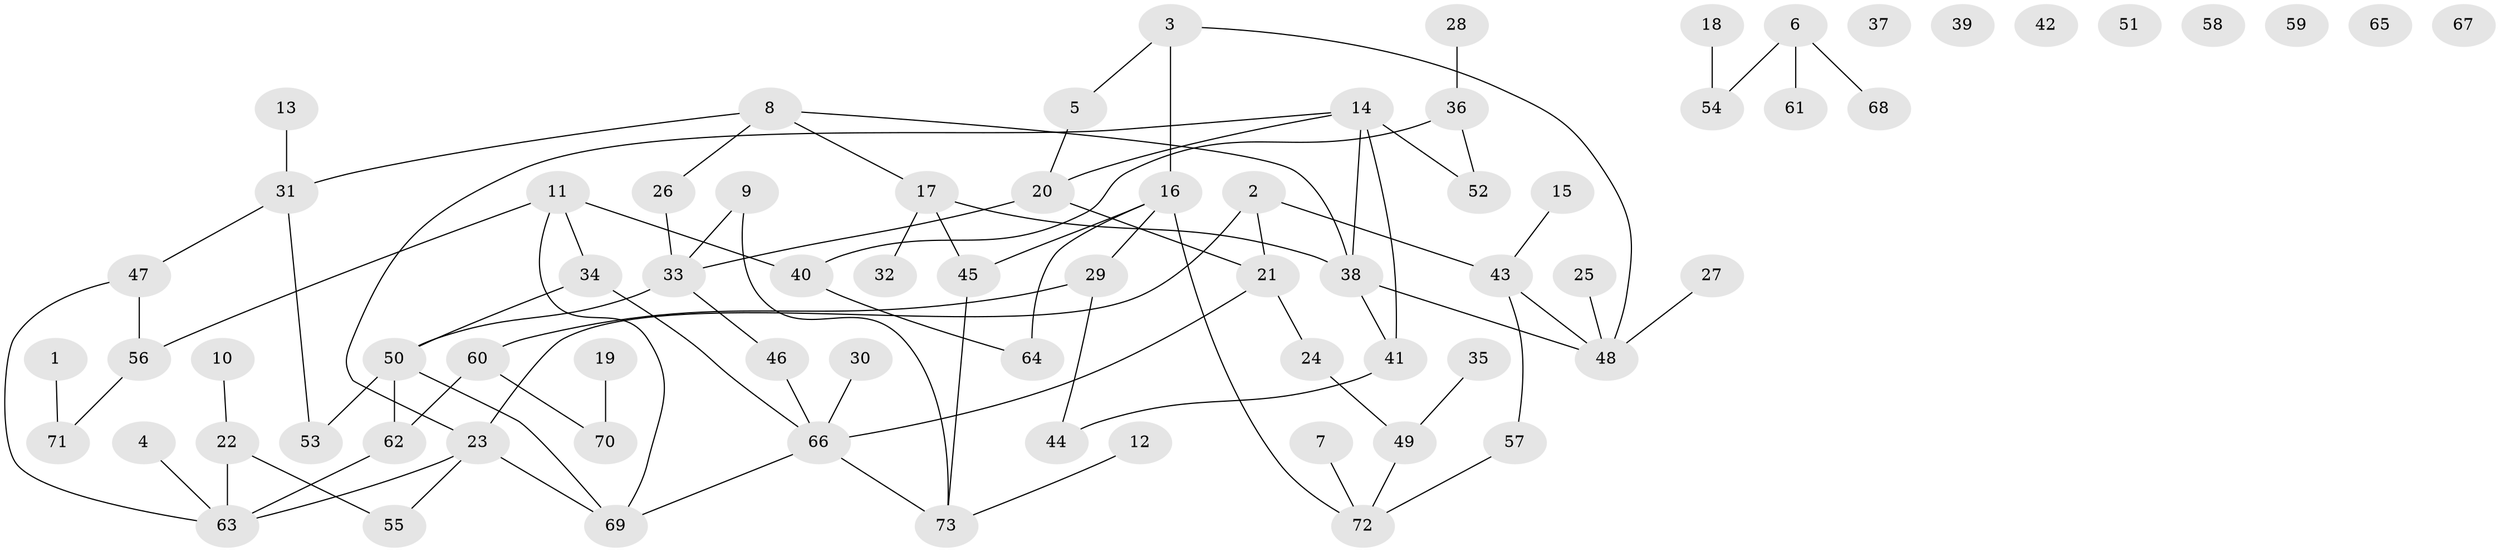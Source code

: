// Generated by graph-tools (version 1.1) at 2025/40/03/09/25 04:40:50]
// undirected, 73 vertices, 88 edges
graph export_dot {
graph [start="1"]
  node [color=gray90,style=filled];
  1;
  2;
  3;
  4;
  5;
  6;
  7;
  8;
  9;
  10;
  11;
  12;
  13;
  14;
  15;
  16;
  17;
  18;
  19;
  20;
  21;
  22;
  23;
  24;
  25;
  26;
  27;
  28;
  29;
  30;
  31;
  32;
  33;
  34;
  35;
  36;
  37;
  38;
  39;
  40;
  41;
  42;
  43;
  44;
  45;
  46;
  47;
  48;
  49;
  50;
  51;
  52;
  53;
  54;
  55;
  56;
  57;
  58;
  59;
  60;
  61;
  62;
  63;
  64;
  65;
  66;
  67;
  68;
  69;
  70;
  71;
  72;
  73;
  1 -- 71;
  2 -- 21;
  2 -- 23;
  2 -- 43;
  3 -- 5;
  3 -- 16;
  3 -- 48;
  4 -- 63;
  5 -- 20;
  6 -- 54;
  6 -- 61;
  6 -- 68;
  7 -- 72;
  8 -- 17;
  8 -- 26;
  8 -- 31;
  8 -- 38;
  9 -- 33;
  9 -- 73;
  10 -- 22;
  11 -- 34;
  11 -- 40;
  11 -- 56;
  11 -- 69;
  12 -- 73;
  13 -- 31;
  14 -- 20;
  14 -- 23;
  14 -- 38;
  14 -- 41;
  14 -- 52;
  15 -- 43;
  16 -- 29;
  16 -- 45;
  16 -- 64;
  16 -- 72;
  17 -- 32;
  17 -- 38;
  17 -- 45;
  18 -- 54;
  19 -- 70;
  20 -- 21;
  20 -- 33;
  21 -- 24;
  21 -- 66;
  22 -- 55;
  22 -- 63;
  23 -- 55;
  23 -- 63;
  23 -- 69;
  24 -- 49;
  25 -- 48;
  26 -- 33;
  27 -- 48;
  28 -- 36;
  29 -- 44;
  29 -- 60;
  30 -- 66;
  31 -- 47;
  31 -- 53;
  33 -- 46;
  33 -- 50;
  34 -- 50;
  34 -- 66;
  35 -- 49;
  36 -- 40;
  36 -- 52;
  38 -- 41;
  38 -- 48;
  40 -- 64;
  41 -- 44;
  43 -- 48;
  43 -- 57;
  45 -- 73;
  46 -- 66;
  47 -- 56;
  47 -- 63;
  49 -- 72;
  50 -- 53;
  50 -- 62;
  50 -- 69;
  56 -- 71;
  57 -- 72;
  60 -- 62;
  60 -- 70;
  62 -- 63;
  66 -- 69;
  66 -- 73;
}
